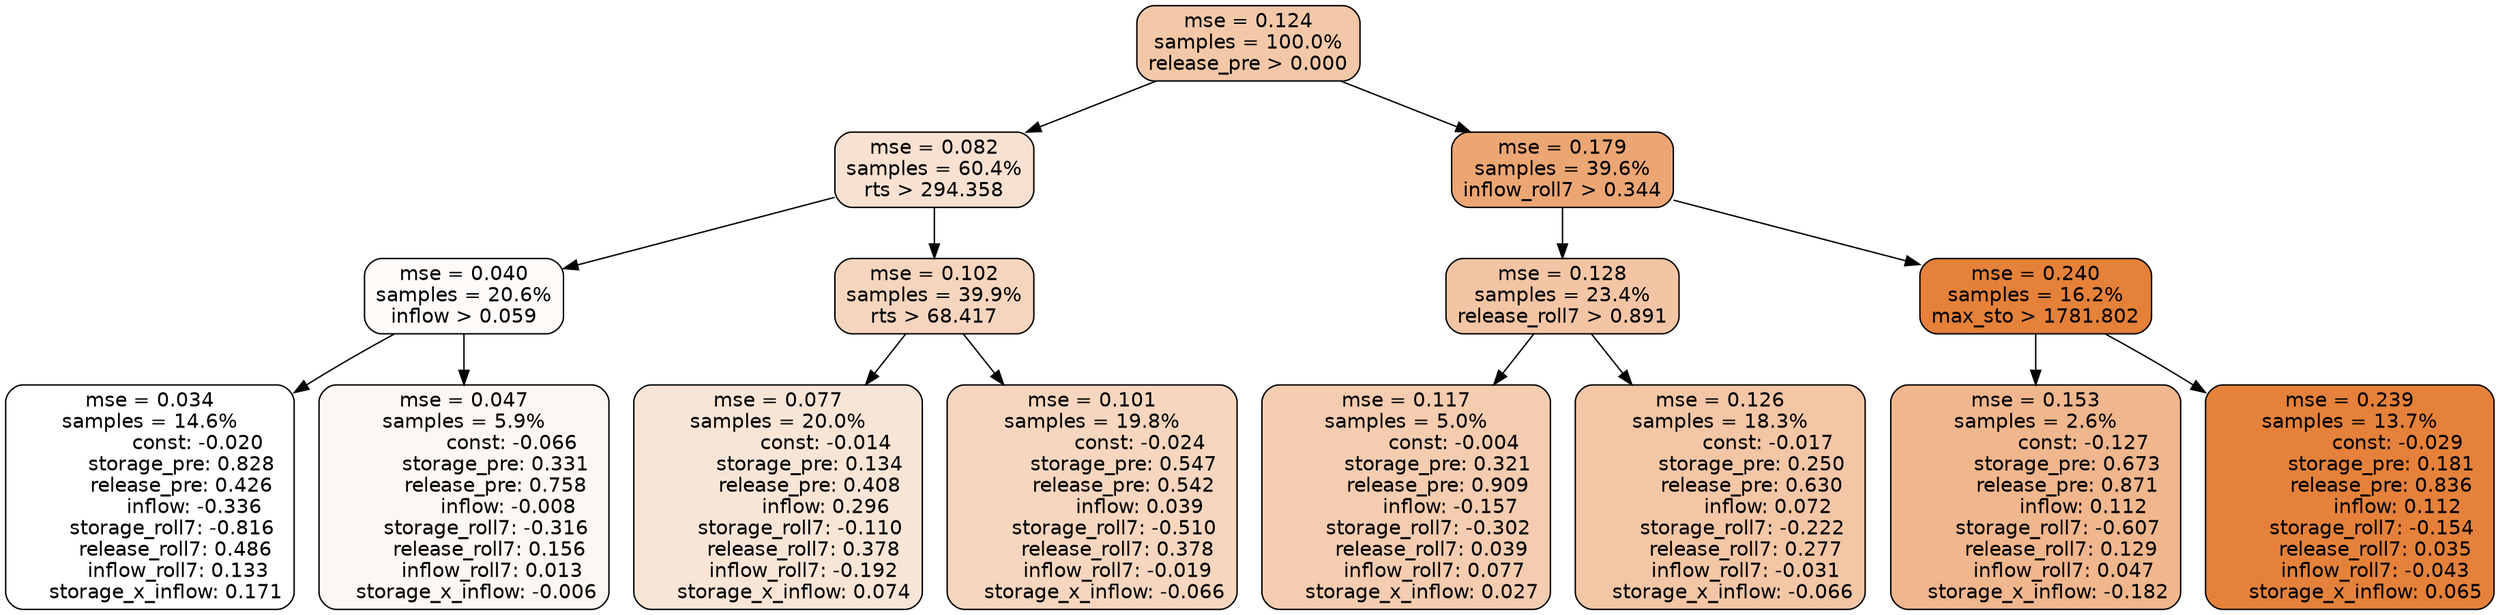 digraph tree {
node [shape=rectangle, style="filled, rounded", color="black", fontname=helvetica] ;
edge [fontname=helvetica] ;
	"0" [label="mse = 0.124
samples = 100.0%
release_pre > 0.000", fillcolor="#f3c8a8"]
	"1" [label="mse = 0.082
samples = 60.4%
rts > 294.358", fillcolor="#f8e1d1"]
	"8" [label="mse = 0.179
samples = 39.6%
inflow_roll7 > 0.344", fillcolor="#eca673"]
	"5" [label="mse = 0.040
samples = 20.6%
inflow > 0.059", fillcolor="#fefbf9"]
	"2" [label="mse = 0.102
samples = 39.9%
rts > 68.417", fillcolor="#f6d5be"]
	"9" [label="mse = 0.128
samples = 23.4%
release_roll7 > 0.891", fillcolor="#f3c5a5"]
	"12" [label="mse = 0.240
samples = 16.2%
max_sto > 1781.802", fillcolor="#e58139"]
	"6" [label="mse = 0.034
samples = 14.6%
               const: -0.020
          storage_pre: 0.828
          release_pre: 0.426
              inflow: -0.336
       storage_roll7: -0.816
        release_roll7: 0.486
         inflow_roll7: 0.133
     storage_x_inflow: 0.171", fillcolor="#ffffff"]
	"7" [label="mse = 0.047
samples = 5.9%
               const: -0.066
          storage_pre: 0.331
          release_pre: 0.758
              inflow: -0.008
       storage_roll7: -0.316
        release_roll7: 0.156
         inflow_roll7: 0.013
    storage_x_inflow: -0.006", fillcolor="#fdf7f3"]
	"3" [label="mse = 0.077
samples = 20.0%
               const: -0.014
          storage_pre: 0.134
          release_pre: 0.408
               inflow: 0.296
       storage_roll7: -0.110
        release_roll7: 0.378
        inflow_roll7: -0.192
     storage_x_inflow: 0.074", fillcolor="#f9e5d6"]
	"4" [label="mse = 0.101
samples = 19.8%
               const: -0.024
          storage_pre: 0.547
          release_pre: 0.542
               inflow: 0.039
       storage_roll7: -0.510
        release_roll7: 0.378
        inflow_roll7: -0.019
    storage_x_inflow: -0.066", fillcolor="#f6d6be"]
	"11" [label="mse = 0.117
samples = 5.0%
               const: -0.004
          storage_pre: 0.321
          release_pre: 0.909
              inflow: -0.157
       storage_roll7: -0.302
        release_roll7: 0.039
         inflow_roll7: 0.077
     storage_x_inflow: 0.027", fillcolor="#f4ccaf"]
	"10" [label="mse = 0.126
samples = 18.3%
               const: -0.017
          storage_pre: 0.250
          release_pre: 0.630
               inflow: 0.072
       storage_roll7: -0.222
        release_roll7: 0.277
        inflow_roll7: -0.031
    storage_x_inflow: -0.066", fillcolor="#f3c6a6"]
	"14" [label="mse = 0.153
samples = 2.6%
               const: -0.127
          storage_pre: 0.673
          release_pre: 0.871
               inflow: 0.112
       storage_roll7: -0.607
        release_roll7: 0.129
         inflow_roll7: 0.047
    storage_x_inflow: -0.182", fillcolor="#f0b68d"]
	"13" [label="mse = 0.239
samples = 13.7%
               const: -0.029
          storage_pre: 0.181
          release_pre: 0.836
               inflow: 0.112
       storage_roll7: -0.154
        release_roll7: 0.035
        inflow_roll7: -0.043
     storage_x_inflow: 0.065", fillcolor="#e5813a"]

	"0" -> "1"
	"0" -> "8"
	"1" -> "2"
	"1" -> "5"
	"8" -> "9"
	"8" -> "12"
	"5" -> "6"
	"5" -> "7"
	"2" -> "3"
	"2" -> "4"
	"9" -> "10"
	"9" -> "11"
	"12" -> "13"
	"12" -> "14"
}